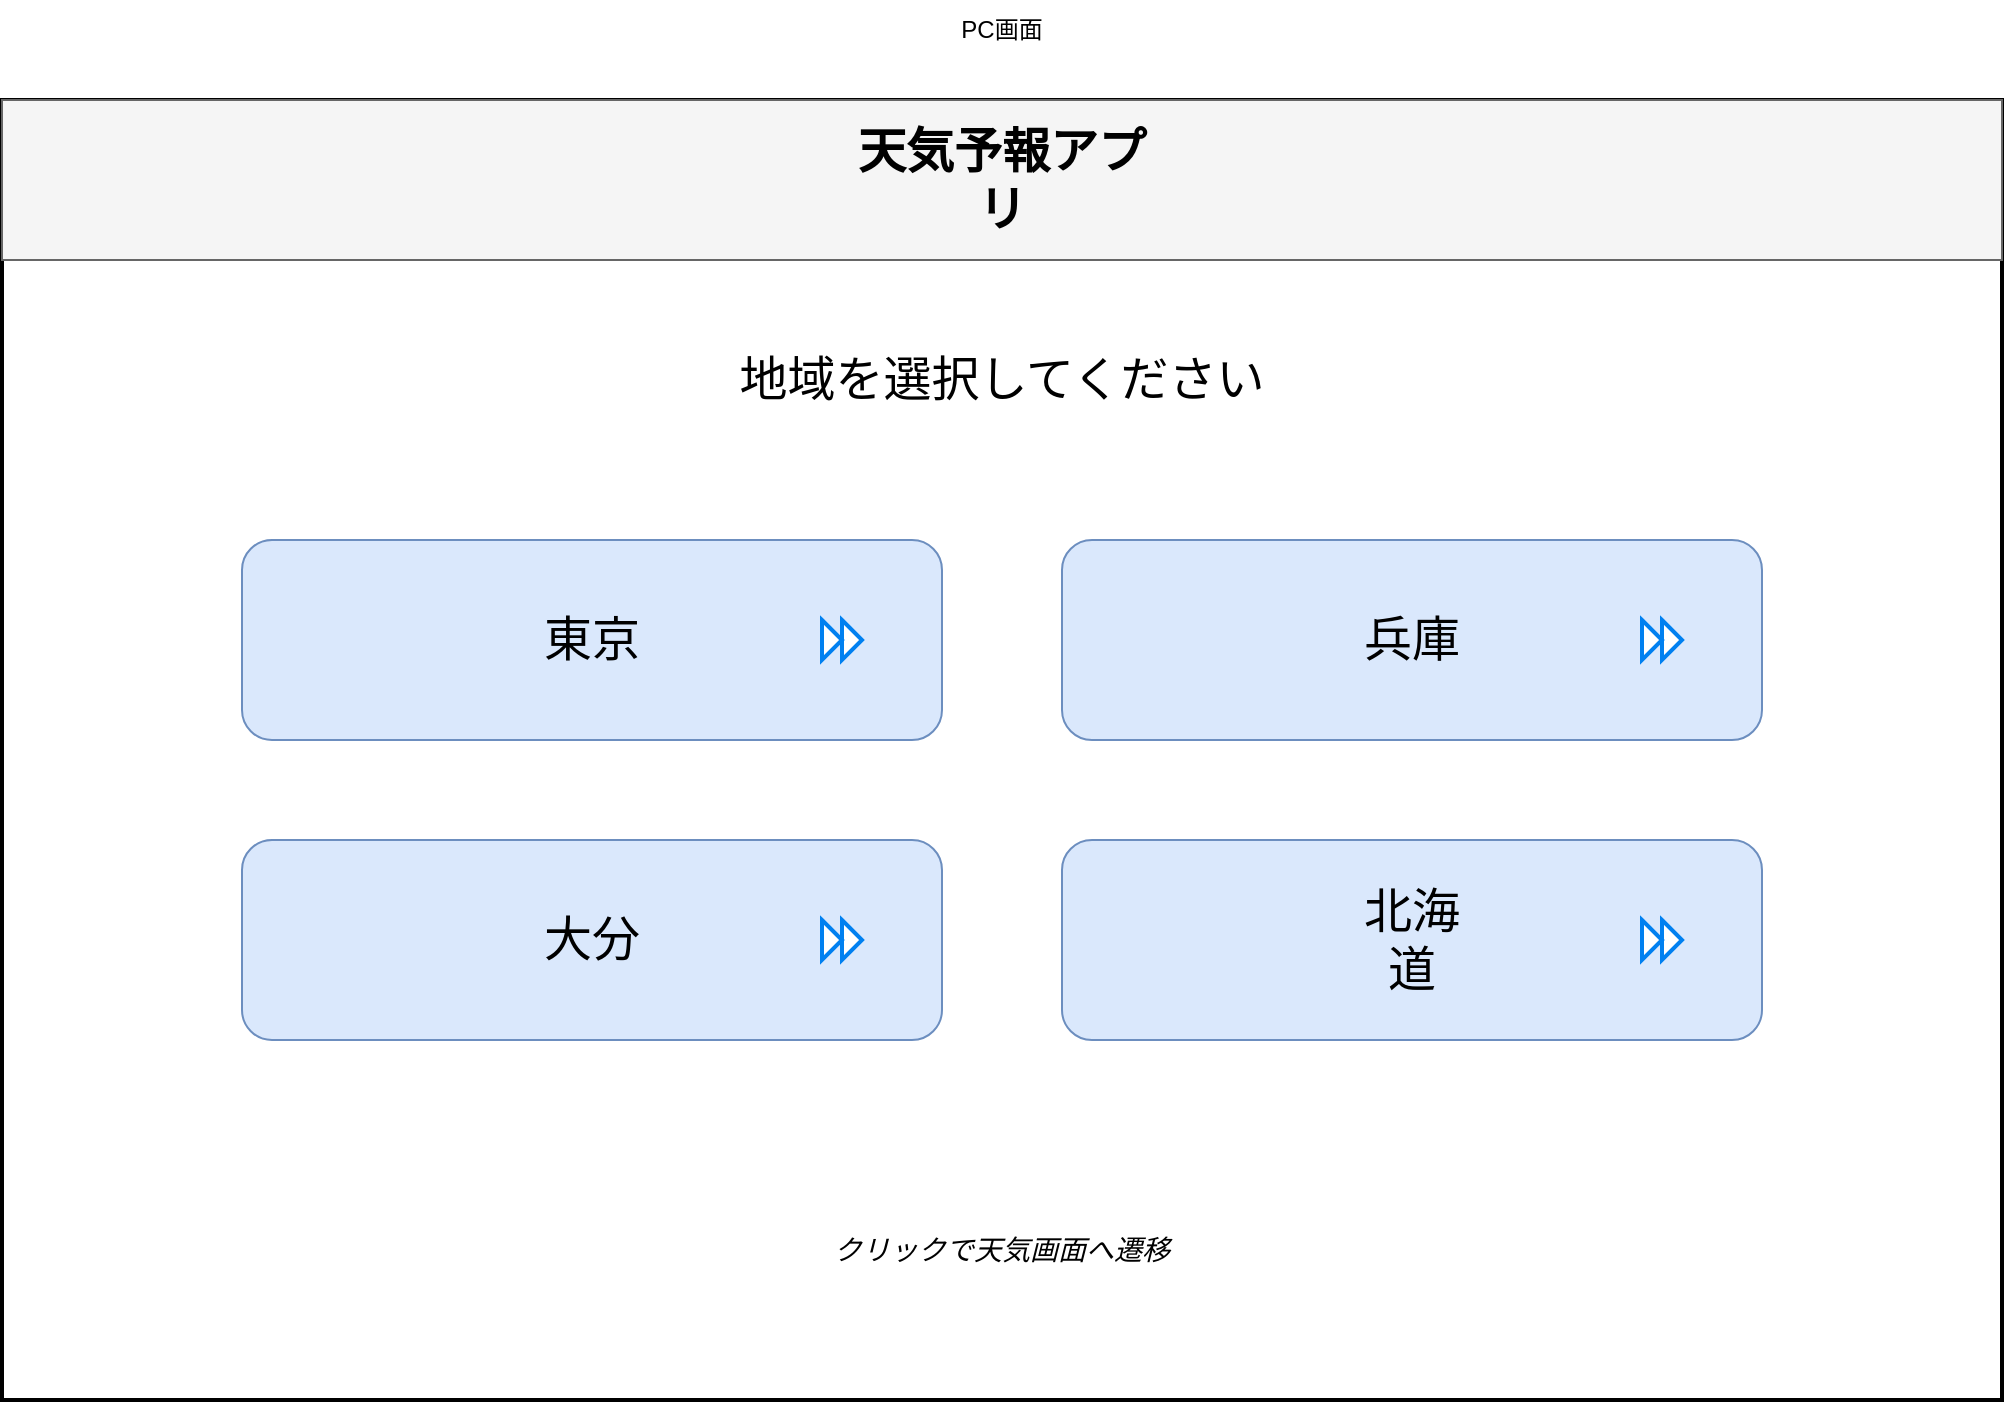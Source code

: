 <mxfile>
    <diagram id="YRkzTZHSLV1yvGrDqSx7" name="ホーム画面（PC版）">
        <mxGraphModel dx="1130" dy="825" grid="1" gridSize="10" guides="1" tooltips="1" connect="1" arrows="1" fold="1" page="1" pageScale="1" pageWidth="1169" pageHeight="827" math="0" shadow="0">
            <root>
                <mxCell id="0"/>
                <mxCell id="1" parent="0"/>
                <mxCell id="2" value="" style="rounded=0;whiteSpace=wrap;html=1;strokeWidth=2;" vertex="1" parent="1">
                    <mxGeometry x="80" y="80" width="1000" height="650" as="geometry"/>
                </mxCell>
                <mxCell id="3" value="" style="rounded=0;whiteSpace=wrap;html=1;fillColor=#f5f5f5;fontColor=#333333;strokeColor=#666666;" vertex="1" parent="1">
                    <mxGeometry x="80" y="80" width="1000" height="80" as="geometry"/>
                </mxCell>
                <mxCell id="4" value="&lt;font style=&quot;font-size: 24px;&quot;&gt;天気予報アプリ&lt;/font&gt;" style="text;html=1;strokeColor=none;fillColor=none;align=center;verticalAlign=middle;whiteSpace=wrap;rounded=0;fontStyle=1" vertex="1" parent="1">
                    <mxGeometry x="500" y="105" width="160" height="30" as="geometry"/>
                </mxCell>
                <mxCell id="6" value="&lt;font style=&quot;font-size: 24px;&quot;&gt;地域を選択してください&lt;/font&gt;" style="text;html=1;strokeColor=none;fillColor=none;align=center;verticalAlign=middle;whiteSpace=wrap;rounded=0;" vertex="1" parent="1">
                    <mxGeometry x="400" y="200" width="360" height="40" as="geometry"/>
                </mxCell>
                <mxCell id="23" value="PC画面" style="text;html=1;strokeColor=none;fillColor=none;align=center;verticalAlign=middle;whiteSpace=wrap;rounded=0;" vertex="1" parent="1">
                    <mxGeometry x="530" y="30" width="100" height="30" as="geometry"/>
                </mxCell>
                <mxCell id="24" value="&lt;font style=&quot;font-size: 14px;&quot;&gt;クリックで天気画面へ遷移&lt;/font&gt;" style="text;html=1;strokeColor=none;fillColor=none;align=center;verticalAlign=middle;whiteSpace=wrap;rounded=0;fontStyle=2" vertex="1" parent="1">
                    <mxGeometry x="470" y="640" width="220" height="30" as="geometry"/>
                </mxCell>
                <mxCell id="26" value="" style="rounded=1;whiteSpace=wrap;html=1;fillColor=#dae8fc;strokeColor=#6c8ebf;" vertex="1" parent="1">
                    <mxGeometry x="200" y="300" width="350" height="100" as="geometry"/>
                </mxCell>
                <mxCell id="27" value="" style="rounded=1;whiteSpace=wrap;html=1;fillColor=#dae8fc;strokeColor=#6c8ebf;" vertex="1" parent="1">
                    <mxGeometry x="610" y="300" width="350" height="100" as="geometry"/>
                </mxCell>
                <mxCell id="28" value="" style="rounded=1;whiteSpace=wrap;html=1;fillColor=#dae8fc;strokeColor=#6c8ebf;" vertex="1" parent="1">
                    <mxGeometry x="200" y="450" width="350" height="100" as="geometry"/>
                </mxCell>
                <mxCell id="29" value="" style="rounded=1;whiteSpace=wrap;html=1;fillColor=#dae8fc;strokeColor=#6c8ebf;" vertex="1" parent="1">
                    <mxGeometry x="610" y="450" width="350" height="100" as="geometry"/>
                </mxCell>
                <mxCell id="30" value="" style="shape=image;html=1;verticalAlign=top;verticalLabelPosition=bottom;labelBackgroundColor=#ffffff;imageAspect=0;aspect=fixed;image=https://cdn0.iconfinder.com/data/icons/google-material-design-3-0/48/ic_location_city_48px-128.png" vertex="1" parent="1">
                    <mxGeometry x="230" y="326" width="48" height="48" as="geometry"/>
                </mxCell>
                <mxCell id="31" value="" style="shape=image;html=1;verticalAlign=top;verticalLabelPosition=bottom;labelBackgroundColor=#ffffff;imageAspect=0;aspect=fixed;image=https://cdn0.iconfinder.com/data/icons/google-material-design-3-0/48/ic_location_city_48px-128.png" vertex="1" parent="1">
                    <mxGeometry x="640" y="326" width="48" height="48" as="geometry"/>
                </mxCell>
                <mxCell id="32" value="" style="shape=image;html=1;verticalAlign=top;verticalLabelPosition=bottom;labelBackgroundColor=#ffffff;imageAspect=0;aspect=fixed;image=https://cdn0.iconfinder.com/data/icons/google-material-design-3-0/48/ic_location_city_48px-128.png" vertex="1" parent="1">
                    <mxGeometry x="230" y="476" width="48" height="48" as="geometry"/>
                </mxCell>
                <mxCell id="33" value="" style="shape=image;html=1;verticalAlign=top;verticalLabelPosition=bottom;labelBackgroundColor=#ffffff;imageAspect=0;aspect=fixed;image=https://cdn1.iconfinder.com/data/icons/material-core/20/location-on-128.png" vertex="1" parent="1">
                    <mxGeometry x="640" y="476" width="48" height="48" as="geometry"/>
                </mxCell>
                <mxCell id="34" value="&lt;font style=&quot;font-size: 24px;&quot;&gt;東京&lt;/font&gt;" style="text;html=1;strokeColor=none;fillColor=none;align=center;verticalAlign=middle;whiteSpace=wrap;rounded=0;" vertex="1" parent="1">
                    <mxGeometry x="345" y="335" width="60" height="30" as="geometry"/>
                </mxCell>
                <mxCell id="35" value="&lt;font style=&quot;font-size: 24px;&quot;&gt;兵庫&lt;/font&gt;" style="text;html=1;strokeColor=none;fillColor=none;align=center;verticalAlign=middle;whiteSpace=wrap;rounded=0;" vertex="1" parent="1">
                    <mxGeometry x="755" y="335" width="60" height="30" as="geometry"/>
                </mxCell>
                <mxCell id="36" value="&lt;font style=&quot;font-size: 24px;&quot;&gt;大分&lt;/font&gt;" style="text;html=1;strokeColor=none;fillColor=none;align=center;verticalAlign=middle;whiteSpace=wrap;rounded=0;" vertex="1" parent="1">
                    <mxGeometry x="345" y="485" width="60" height="30" as="geometry"/>
                </mxCell>
                <mxCell id="37" value="&lt;font style=&quot;font-size: 24px;&quot;&gt;北海道&lt;/font&gt;" style="text;html=1;strokeColor=none;fillColor=none;align=center;verticalAlign=middle;whiteSpace=wrap;rounded=0;" vertex="1" parent="1">
                    <mxGeometry x="755" y="485" width="60" height="30" as="geometry"/>
                </mxCell>
                <mxCell id="38" value="" style="html=1;verticalLabelPosition=bottom;align=center;labelBackgroundColor=#ffffff;verticalAlign=top;strokeWidth=2;strokeColor=#0080F0;shadow=0;dashed=0;shape=mxgraph.ios7.icons.forward;" vertex="1" parent="1">
                    <mxGeometry x="490" y="340" width="20" height="20" as="geometry"/>
                </mxCell>
                <mxCell id="39" value="" style="html=1;verticalLabelPosition=bottom;align=center;labelBackgroundColor=#ffffff;verticalAlign=top;strokeWidth=2;strokeColor=#0080F0;shadow=0;dashed=0;shape=mxgraph.ios7.icons.forward;" vertex="1" parent="1">
                    <mxGeometry x="900" y="340" width="20" height="20" as="geometry"/>
                </mxCell>
                <mxCell id="40" value="" style="html=1;verticalLabelPosition=bottom;align=center;labelBackgroundColor=#ffffff;verticalAlign=top;strokeWidth=2;strokeColor=#0080F0;shadow=0;dashed=0;shape=mxgraph.ios7.icons.forward;" vertex="1" parent="1">
                    <mxGeometry x="490" y="490" width="20" height="20" as="geometry"/>
                </mxCell>
                <mxCell id="41" value="" style="html=1;verticalLabelPosition=bottom;align=center;labelBackgroundColor=#ffffff;verticalAlign=top;strokeWidth=2;strokeColor=#0080F0;shadow=0;dashed=0;shape=mxgraph.ios7.icons.forward;" vertex="1" parent="1">
                    <mxGeometry x="900" y="490" width="20" height="20" as="geometry"/>
                </mxCell>
            </root>
        </mxGraphModel>
    </diagram>
</mxfile>